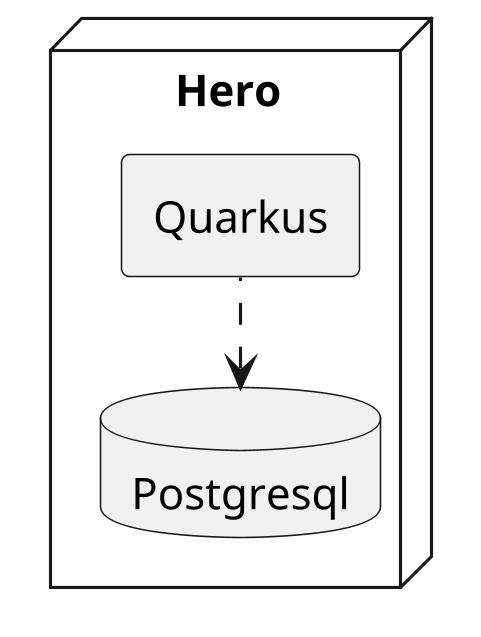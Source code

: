 @startuml
skinparam dpi 300
allow_mixing

left to right direction

node "Hero" as hero {
    agent "Quarkus" as heroQuarkus
    database "Postgresql" as heroPostgresql
    heroQuarkus .up> heroPostgresql
}

@enduml
